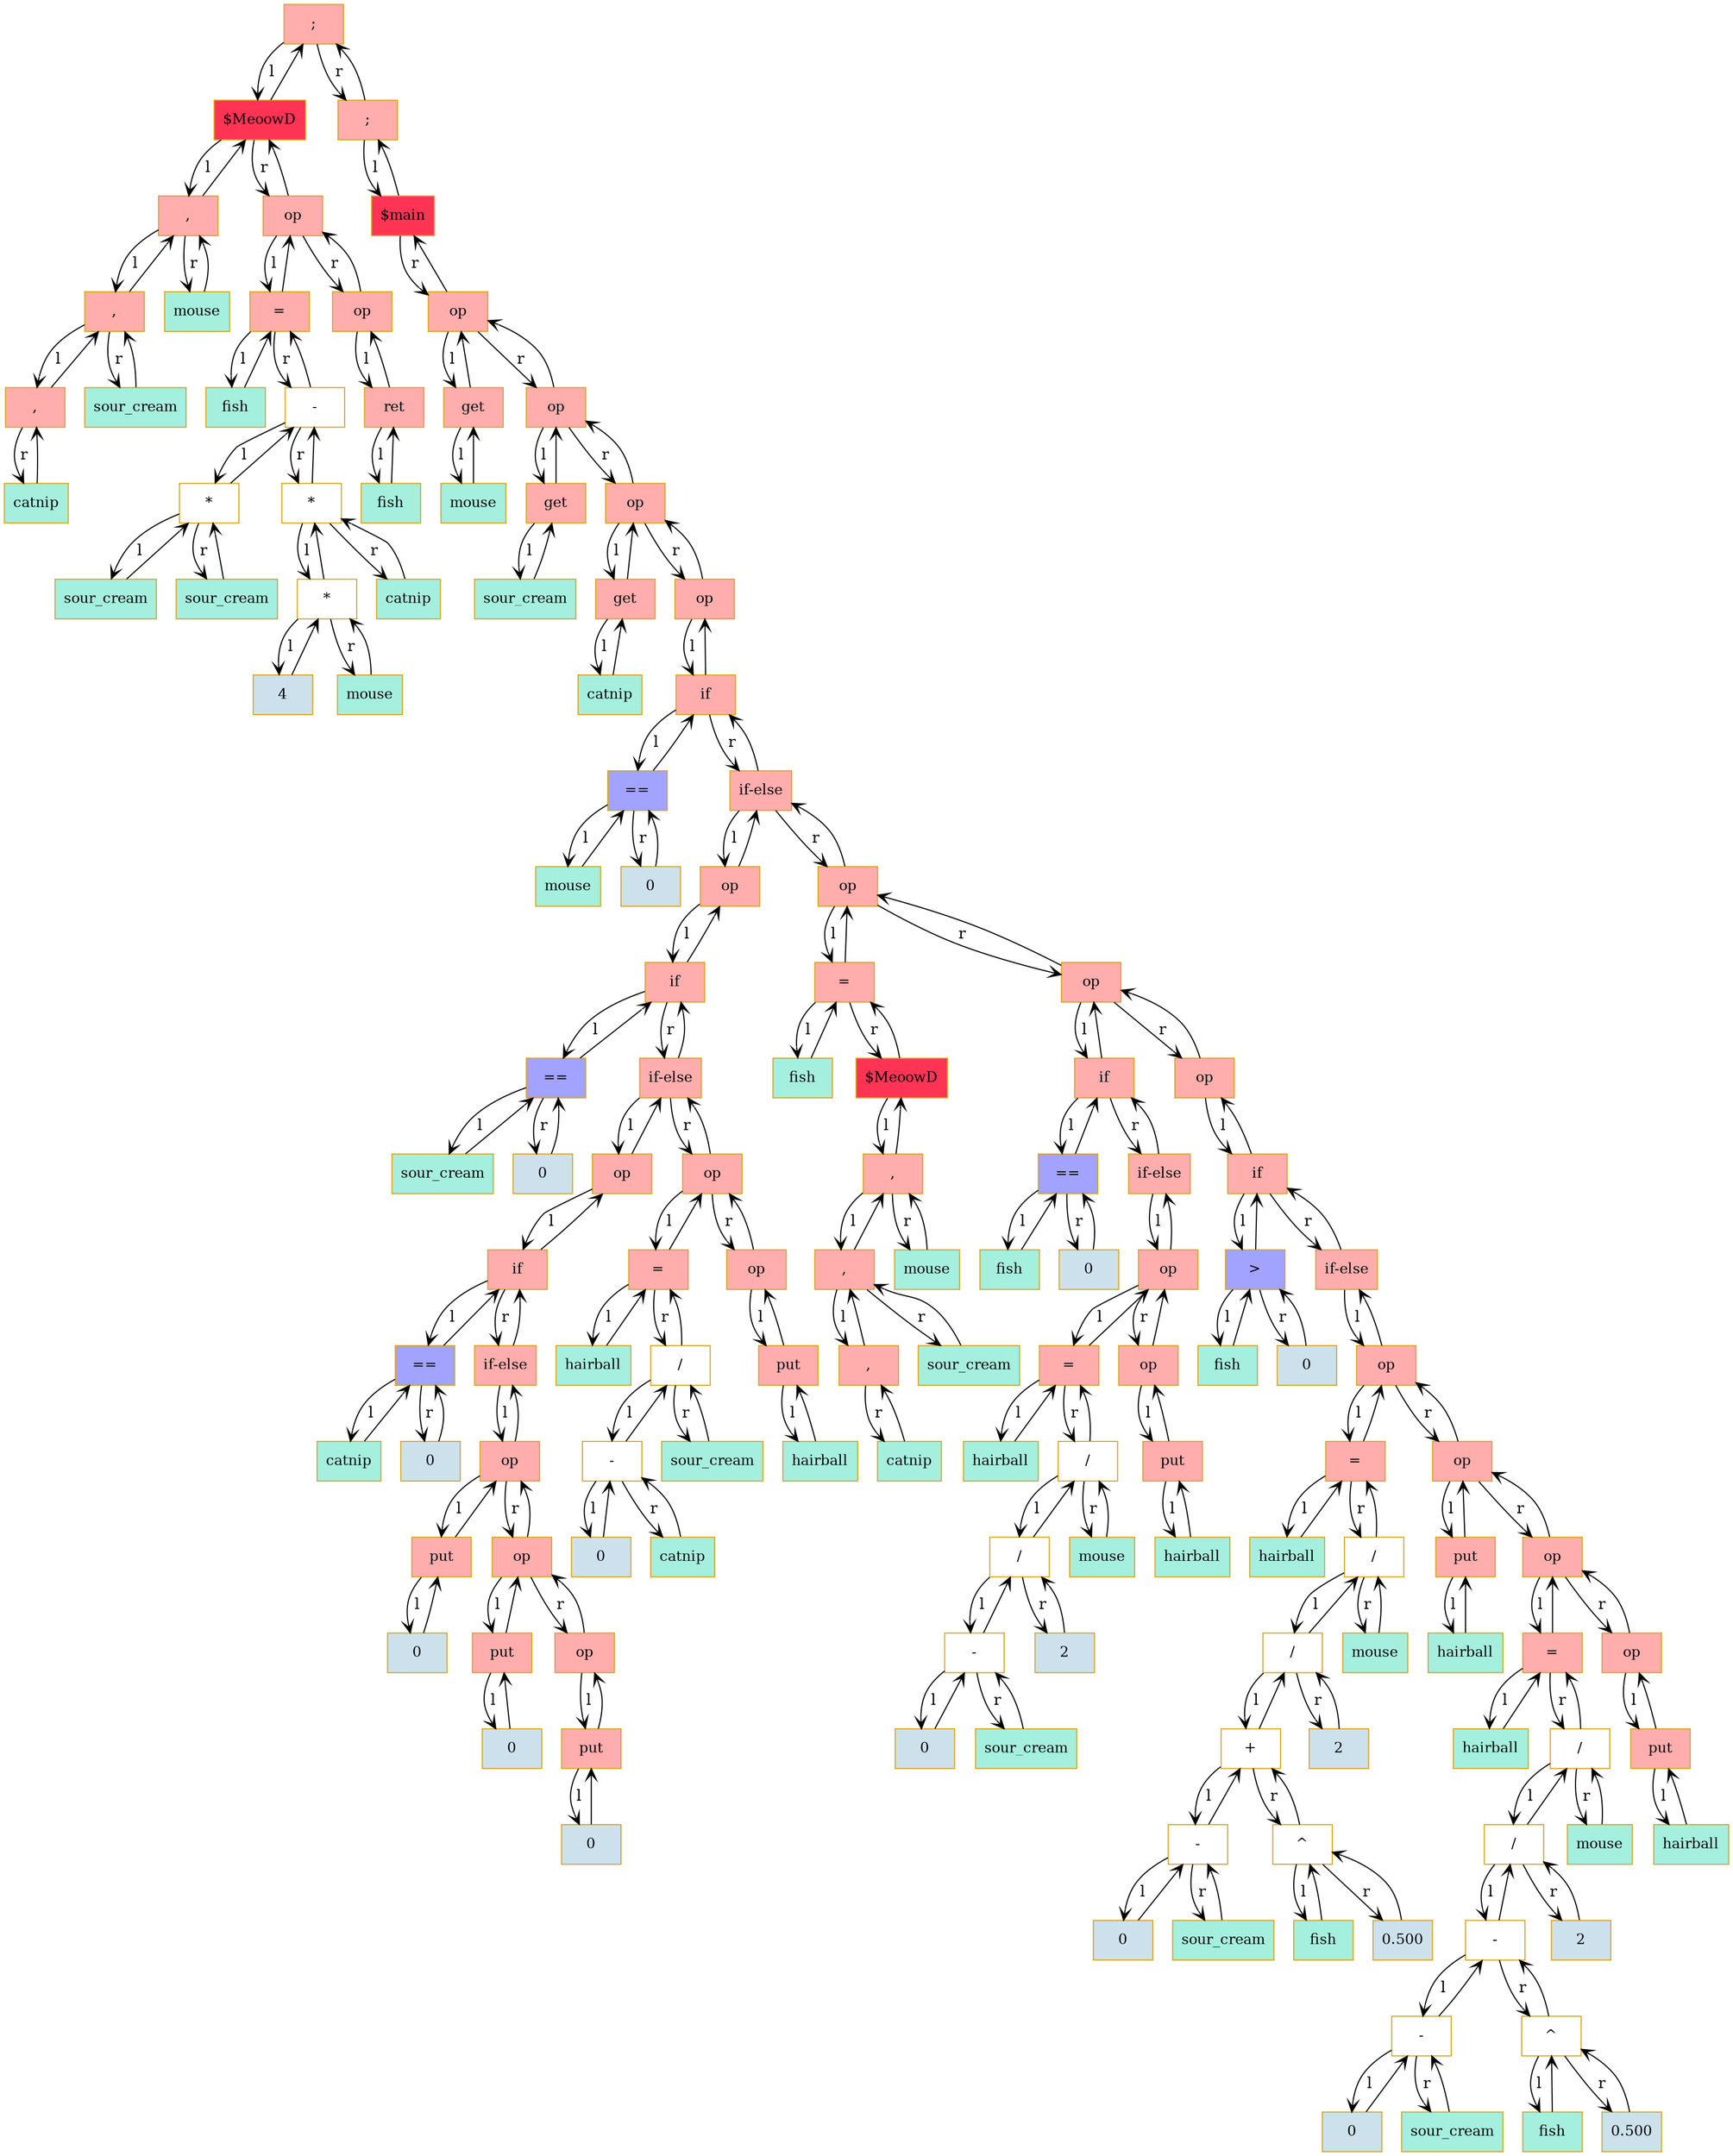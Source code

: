digraph G{
rankdir=TB; 
node[color="goldenrod",fontsize= 13];
"0x5616a71ec070"[shape="rectangle", style="filled", fillcolor="#FFADAD",  label = ";" ];
 { rank = 1; "0x5616a71ec070"}
"0x5616a71e8c90"[shape="rectangle", style="filled", fillcolor="#FF3455",  label = "$MeoowD" ];
 { rank = 2; "0x5616a71e8c90"}
"0x5616a71e8990"[shape="rectangle", style="filled", fillcolor="#FFADAD",  label = "," ];
 { rank = 3; "0x5616a71e8990"}
"0x5616a71e8960"[shape="rectangle", style="filled", fillcolor="#FFADAD",  label = "," ];
 { rank = 4; "0x5616a71e8960"}
"0x5616a71e8930"[shape="rectangle", style="filled", fillcolor="#FFADAD",  label = "," ];
 { rank = 5; "0x5616a71e8930"}
"0x5616a71e8900"[shape="rectangle", style="filled", fillcolor="#A5EFDE",  label = "catnip" ];
 { rank = 6; "0x5616a71e8900"}
"0x5616a71e8900" -> "0x5616a71e8930" [arrowhead="vee"];
"0x5616a71e8930" -> "0x5616a71e8900" [arrowhead="vee",  label = " r "];
"0x5616a71e8930" -> "0x5616a71e8960" [arrowhead="vee"];
"0x5616a71e88d0"[shape="rectangle", style="filled", fillcolor="#A5EFDE",  label = "sour_cream" ];
 { rank = 5; "0x5616a71e88d0"}
"0x5616a71e88d0" -> "0x5616a71e8960" [arrowhead="vee"];
"0x5616a71e8960" -> "0x5616a71e8930" [ arrowhead="vee" , label = " l "];
"0x5616a71e8960" -> "0x5616a71e88d0" [arrowhead="vee",  label = " r "];
"0x5616a71e8960" -> "0x5616a71e8990" [arrowhead="vee"];
"0x5616a71e88a0"[shape="rectangle", style="filled", fillcolor="#A5EFDE",  label = "mouse" ];
 { rank = 4; "0x5616a71e88a0"}
"0x5616a71e88a0" -> "0x5616a71e8990" [arrowhead="vee"];
"0x5616a71e8990" -> "0x5616a71e8960" [ arrowhead="vee" , label = " l "];
"0x5616a71e8990" -> "0x5616a71e88a0" [arrowhead="vee",  label = " r "];
"0x5616a71e8990" -> "0x5616a71e8c90" [arrowhead="vee"];
"0x5616a71e8c60"[shape="rectangle", style="filled", fillcolor="#FFADAD",  label = "op" ];
 { rank = 3; "0x5616a71e8c60"}
"0x5616a71e8ba0"[shape="rectangle", style="filled", fillcolor="#FFADAD",  label = "=" ];
 { rank = 4; "0x5616a71e8ba0"}
"0x5616a71e89c0"[shape="rectangle", style="filled", fillcolor="#A5EFDE",  label = "fish" ];
 { rank = 5; "0x5616a71e89c0"}
"0x5616a71e89c0" -> "0x5616a71e8ba0" [arrowhead="vee"];
"0x5616a71e8b70"[ shape="rectangle",  label = "-" ];
 { rank = 5; "0x5616a71e8b70"}
"0x5616a71e8a50"[ shape="rectangle",  label = "*" ];
 { rank = 6; "0x5616a71e8a50"}
"0x5616a71e89f0"[shape="rectangle", style="filled", fillcolor="#A5EFDE",  label = "sour_cream" ];
 { rank = 7; "0x5616a71e89f0"}
"0x5616a71e89f0" -> "0x5616a71e8a50" [arrowhead="vee"];
"0x5616a71e8a20"[shape="rectangle", style="filled", fillcolor="#A5EFDE",  label = "sour_cream" ];
 { rank = 7; "0x5616a71e8a20"}
"0x5616a71e8a20" -> "0x5616a71e8a50" [arrowhead="vee"];
"0x5616a71e8a50" -> "0x5616a71e89f0" [ arrowhead="vee" , label = " l "];
"0x5616a71e8a50" -> "0x5616a71e8a20" [arrowhead="vee",  label = " r "];
"0x5616a71e8a50" -> "0x5616a71e8b70" [arrowhead="vee"];
"0x5616a71e8b40"[ shape="rectangle",  label = "*" ];
 { rank = 6; "0x5616a71e8b40"}
"0x5616a71e8ae0"[ shape="rectangle",  label = "*" ];
 { rank = 7; "0x5616a71e8ae0"}
"0x5616a71e8a80"[shape="rectangle", style="filled", fillcolor="#CDE1ED",  label = "4" ];
 { rank = 8; "0x5616a71e8a80"}
"0x5616a71e8a80" -> "0x5616a71e8ae0" [arrowhead="vee"];
"0x5616a71e8ab0"[shape="rectangle", style="filled", fillcolor="#A5EFDE",  label = "mouse" ];
 { rank = 8; "0x5616a71e8ab0"}
"0x5616a71e8ab0" -> "0x5616a71e8ae0" [arrowhead="vee"];
"0x5616a71e8ae0" -> "0x5616a71e8a80" [ arrowhead="vee" , label = " l "];
"0x5616a71e8ae0" -> "0x5616a71e8ab0" [arrowhead="vee",  label = " r "];
"0x5616a71e8ae0" -> "0x5616a71e8b40" [arrowhead="vee"];
"0x5616a71e8b10"[shape="rectangle", style="filled", fillcolor="#A5EFDE",  label = "catnip" ];
 { rank = 7; "0x5616a71e8b10"}
"0x5616a71e8b10" -> "0x5616a71e8b40" [arrowhead="vee"];
"0x5616a71e8b40" -> "0x5616a71e8ae0" [ arrowhead="vee" , label = " l "];
"0x5616a71e8b40" -> "0x5616a71e8b10" [arrowhead="vee",  label = " r "];
"0x5616a71e8b40" -> "0x5616a71e8b70" [arrowhead="vee"];
"0x5616a71e8b70" -> "0x5616a71e8a50" [ arrowhead="vee" , label = " l "];
"0x5616a71e8b70" -> "0x5616a71e8b40" [arrowhead="vee",  label = " r "];
"0x5616a71e8b70" -> "0x5616a71e8ba0" [arrowhead="vee"];
"0x5616a71e8ba0" -> "0x5616a71e89c0" [ arrowhead="vee" , label = " l "];
"0x5616a71e8ba0" -> "0x5616a71e8b70" [arrowhead="vee",  label = " r "];
"0x5616a71e8ba0" -> "0x5616a71e8c60" [arrowhead="vee"];
"0x5616a71e8c30"[shape="rectangle", style="filled", fillcolor="#FFADAD",  label = "op" ];
 { rank = 4; "0x5616a71e8c30"}
"0x5616a71e8c00"[shape="rectangle", style="filled", fillcolor="#FFADAD",  label = "ret" ];
 { rank = 5; "0x5616a71e8c00"}
"0x5616a71e8bd0"[shape="rectangle", style="filled", fillcolor="#A5EFDE",  label = "fish" ];
 { rank = 6; "0x5616a71e8bd0"}
"0x5616a71e8bd0" -> "0x5616a71e8c00" [arrowhead="vee"];
"0x5616a71e8c00" -> "0x5616a71e8bd0" [ arrowhead="vee" , label = " l "];
"0x5616a71e8c00" -> "0x5616a71e8c30" [arrowhead="vee"];
"0x5616a71e8c30" -> "0x5616a71e8c00" [ arrowhead="vee" , label = " l "];
"0x5616a71e8c30" -> "0x5616a71e8c60" [arrowhead="vee"];
"0x5616a71e8c60" -> "0x5616a71e8ba0" [ arrowhead="vee" , label = " l "];
"0x5616a71e8c60" -> "0x5616a71e8c30" [arrowhead="vee",  label = " r "];
"0x5616a71e8c60" -> "0x5616a71e8c90" [arrowhead="vee"];
"0x5616a71e8c90" -> "0x5616a71e8990" [ arrowhead="vee" , label = " l "];
"0x5616a71e8c90" -> "0x5616a71e8c60" [arrowhead="vee",  label = " r "];
"0x5616a71e8c90" -> "0x5616a71ec070" [arrowhead="vee"];
"0x5616a71ec040"[shape="rectangle", style="filled", fillcolor="#FFADAD",  label = ";" ];
 { rank = 2; "0x5616a71ec040"}
"0x5616a71ec010"[shape="rectangle", style="filled", fillcolor="#FF3455",  label = "$main" ];
 { rank = 3; "0x5616a71ec010"}
"0x5616a71ebfe0"[shape="rectangle", style="filled", fillcolor="#FFADAD",  label = "op" ];
 { rank = 4; "0x5616a71ebfe0"}
"0x5616a71e8cf0"[shape="rectangle", style="filled", fillcolor="#FFADAD",  label = "get" ];
 { rank = 5; "0x5616a71e8cf0"}
"0x5616a71e8cc0"[shape="rectangle", style="filled", fillcolor="#A5EFDE",  label = "mouse" ];
 { rank = 6; "0x5616a71e8cc0"}
"0x5616a71e8cc0" -> "0x5616a71e8cf0" [arrowhead="vee"];
"0x5616a71e8cf0" -> "0x5616a71e8cc0" [ arrowhead="vee" , label = " l "];
"0x5616a71e8cf0" -> "0x5616a71ebfe0" [arrowhead="vee"];
"0x5616a71ebfb0"[shape="rectangle", style="filled", fillcolor="#FFADAD",  label = "op" ];
 { rank = 5; "0x5616a71ebfb0"}
"0x5616a71e8d50"[shape="rectangle", style="filled", fillcolor="#FFADAD",  label = "get" ];
 { rank = 6; "0x5616a71e8d50"}
"0x5616a71e8d20"[shape="rectangle", style="filled", fillcolor="#A5EFDE",  label = "sour_cream" ];
 { rank = 7; "0x5616a71e8d20"}
"0x5616a71e8d20" -> "0x5616a71e8d50" [arrowhead="vee"];
"0x5616a71e8d50" -> "0x5616a71e8d20" [ arrowhead="vee" , label = " l "];
"0x5616a71e8d50" -> "0x5616a71ebfb0" [arrowhead="vee"];
"0x5616a71ebf80"[shape="rectangle", style="filled", fillcolor="#FFADAD",  label = "op" ];
 { rank = 6; "0x5616a71ebf80"}
"0x5616a71e8db0"[shape="rectangle", style="filled", fillcolor="#FFADAD",  label = "get" ];
 { rank = 7; "0x5616a71e8db0"}
"0x5616a71e8d80"[shape="rectangle", style="filled", fillcolor="#A5EFDE",  label = "catnip" ];
 { rank = 8; "0x5616a71e8d80"}
"0x5616a71e8d80" -> "0x5616a71e8db0" [arrowhead="vee"];
"0x5616a71e8db0" -> "0x5616a71e8d80" [ arrowhead="vee" , label = " l "];
"0x5616a71e8db0" -> "0x5616a71ebf80" [arrowhead="vee"];
"0x5616a71ebf50"[shape="rectangle", style="filled", fillcolor="#FFADAD",  label = "op" ];
 { rank = 7; "0x5616a71ebf50"}
"0x5616a71ebf20"[shape="rectangle", style="filled", fillcolor="#FFADAD",  label = "if" ];
 { rank = 8; "0x5616a71ebf20"}
"0x5616a71e8e40"[shape="rectangle", style="filled", fillcolor="#A2A2FF",  label = "==" ];
 { rank = 9; "0x5616a71e8e40"}
"0x5616a71e8de0"[shape="rectangle", style="filled", fillcolor="#A5EFDE",  label = "mouse" ];
 { rank = 10; "0x5616a71e8de0"}
"0x5616a71e8de0" -> "0x5616a71e8e40" [arrowhead="vee"];
"0x5616a71e8e10"[shape="rectangle", style="filled", fillcolor="#CDE1ED",  label = "0" ];
 { rank = 10; "0x5616a71e8e10"}
"0x5616a71e8e10" -> "0x5616a71e8e40" [arrowhead="vee"];
"0x5616a71e8e40" -> "0x5616a71e8de0" [ arrowhead="vee" , label = " l "];
"0x5616a71e8e40" -> "0x5616a71e8e10" [arrowhead="vee",  label = " r "];
"0x5616a71e8e40" -> "0x5616a71ebf20" [arrowhead="vee"];
"0x5616a71ebef0"[shape="rectangle", style="filled", fillcolor="#FFADAD",  label = "if-else" ];
 { rank = 9; "0x5616a71ebef0"}
"0x5616a71e9440"[shape="rectangle", style="filled", fillcolor="#FFADAD",  label = "op" ];
 { rank = 10; "0x5616a71e9440"}
"0x5616a71e9410"[shape="rectangle", style="filled", fillcolor="#FFADAD",  label = "if" ];
 { rank = 11; "0x5616a71e9410"}
"0x5616a71e8ed0"[shape="rectangle", style="filled", fillcolor="#A2A2FF",  label = "==" ];
 { rank = 12; "0x5616a71e8ed0"}
"0x5616a71e8e70"[shape="rectangle", style="filled", fillcolor="#A5EFDE",  label = "sour_cream" ];
 { rank = 13; "0x5616a71e8e70"}
"0x5616a71e8e70" -> "0x5616a71e8ed0" [arrowhead="vee"];
"0x5616a71e8ea0"[shape="rectangle", style="filled", fillcolor="#CDE1ED",  label = "0" ];
 { rank = 13; "0x5616a71e8ea0"}
"0x5616a71e8ea0" -> "0x5616a71e8ed0" [arrowhead="vee"];
"0x5616a71e8ed0" -> "0x5616a71e8e70" [ arrowhead="vee" , label = " l "];
"0x5616a71e8ed0" -> "0x5616a71e8ea0" [arrowhead="vee",  label = " r "];
"0x5616a71e8ed0" -> "0x5616a71e9410" [arrowhead="vee"];
"0x5616a71e93e0"[shape="rectangle", style="filled", fillcolor="#FFADAD",  label = "if-else" ];
 { rank = 12; "0x5616a71e93e0"}
"0x5616a71e91a0"[shape="rectangle", style="filled", fillcolor="#FFADAD",  label = "op" ];
 { rank = 13; "0x5616a71e91a0"}
"0x5616a71e9170"[shape="rectangle", style="filled", fillcolor="#FFADAD",  label = "if" ];
 { rank = 14; "0x5616a71e9170"}
"0x5616a71e8f60"[shape="rectangle", style="filled", fillcolor="#A2A2FF",  label = "==" ];
 { rank = 15; "0x5616a71e8f60"}
"0x5616a71e8f00"[shape="rectangle", style="filled", fillcolor="#A5EFDE",  label = "catnip" ];
 { rank = 16; "0x5616a71e8f00"}
"0x5616a71e8f00" -> "0x5616a71e8f60" [arrowhead="vee"];
"0x5616a71e8f30"[shape="rectangle", style="filled", fillcolor="#CDE1ED",  label = "0" ];
 { rank = 16; "0x5616a71e8f30"}
"0x5616a71e8f30" -> "0x5616a71e8f60" [arrowhead="vee"];
"0x5616a71e8f60" -> "0x5616a71e8f00" [ arrowhead="vee" , label = " l "];
"0x5616a71e8f60" -> "0x5616a71e8f30" [arrowhead="vee",  label = " r "];
"0x5616a71e8f60" -> "0x5616a71e9170" [arrowhead="vee"];
"0x5616a71e9140"[shape="rectangle", style="filled", fillcolor="#FFADAD",  label = "if-else" ];
 { rank = 15; "0x5616a71e9140"}
"0x5616a71e9110"[shape="rectangle", style="filled", fillcolor="#FFADAD",  label = "op" ];
 { rank = 16; "0x5616a71e9110"}
"0x5616a71e8fc0"[shape="rectangle", style="filled", fillcolor="#FFADAD",  label = "put" ];
 { rank = 17; "0x5616a71e8fc0"}
"0x5616a71e8f90"[shape="rectangle", style="filled", fillcolor="#CDE1ED",  label = "0" ];
 { rank = 18; "0x5616a71e8f90"}
"0x5616a71e8f90" -> "0x5616a71e8fc0" [arrowhead="vee"];
"0x5616a71e8fc0" -> "0x5616a71e8f90" [ arrowhead="vee" , label = " l "];
"0x5616a71e8fc0" -> "0x5616a71e9110" [arrowhead="vee"];
"0x5616a71e90e0"[shape="rectangle", style="filled", fillcolor="#FFADAD",  label = "op" ];
 { rank = 17; "0x5616a71e90e0"}
"0x5616a71e9020"[shape="rectangle", style="filled", fillcolor="#FFADAD",  label = "put" ];
 { rank = 18; "0x5616a71e9020"}
"0x5616a71e8ff0"[shape="rectangle", style="filled", fillcolor="#CDE1ED",  label = "0" ];
 { rank = 19; "0x5616a71e8ff0"}
"0x5616a71e8ff0" -> "0x5616a71e9020" [arrowhead="vee"];
"0x5616a71e9020" -> "0x5616a71e8ff0" [ arrowhead="vee" , label = " l "];
"0x5616a71e9020" -> "0x5616a71e90e0" [arrowhead="vee"];
"0x5616a71e90b0"[shape="rectangle", style="filled", fillcolor="#FFADAD",  label = "op" ];
 { rank = 18; "0x5616a71e90b0"}
"0x5616a71e9080"[shape="rectangle", style="filled", fillcolor="#FFADAD",  label = "put" ];
 { rank = 19; "0x5616a71e9080"}
"0x5616a71e9050"[shape="rectangle", style="filled", fillcolor="#CDE1ED",  label = "0" ];
 { rank = 20; "0x5616a71e9050"}
"0x5616a71e9050" -> "0x5616a71e9080" [arrowhead="vee"];
"0x5616a71e9080" -> "0x5616a71e9050" [ arrowhead="vee" , label = " l "];
"0x5616a71e9080" -> "0x5616a71e90b0" [arrowhead="vee"];
"0x5616a71e90b0" -> "0x5616a71e9080" [ arrowhead="vee" , label = " l "];
"0x5616a71e90b0" -> "0x5616a71e90e0" [arrowhead="vee"];
"0x5616a71e90e0" -> "0x5616a71e9020" [ arrowhead="vee" , label = " l "];
"0x5616a71e90e0" -> "0x5616a71e90b0" [arrowhead="vee",  label = " r "];
"0x5616a71e90e0" -> "0x5616a71e9110" [arrowhead="vee"];
"0x5616a71e9110" -> "0x5616a71e8fc0" [ arrowhead="vee" , label = " l "];
"0x5616a71e9110" -> "0x5616a71e90e0" [arrowhead="vee",  label = " r "];
"0x5616a71e9110" -> "0x5616a71e9140" [arrowhead="vee"];
"0x5616a71e9140" -> "0x5616a71e9110" [ arrowhead="vee" , label = " l "];
"0x5616a71e9140" -> "0x5616a71e9170" [arrowhead="vee"];
"0x5616a71e9170" -> "0x5616a71e8f60" [ arrowhead="vee" , label = " l "];
"0x5616a71e9170" -> "0x5616a71e9140" [arrowhead="vee",  label = " r "];
"0x5616a71e9170" -> "0x5616a71e91a0" [arrowhead="vee"];
"0x5616a71e91a0" -> "0x5616a71e9170" [ arrowhead="vee" , label = " l "];
"0x5616a71e91a0" -> "0x5616a71e93e0" [arrowhead="vee"];
"0x5616a71e93b0"[shape="rectangle", style="filled", fillcolor="#FFADAD",  label = "op" ];
 { rank = 13; "0x5616a71e93b0"}
"0x5616a71e92f0"[shape="rectangle", style="filled", fillcolor="#FFADAD",  label = "=" ];
 { rank = 14; "0x5616a71e92f0"}
"0x5616a71e91d0"[shape="rectangle", style="filled", fillcolor="#A5EFDE",  label = "hairball" ];
 { rank = 15; "0x5616a71e91d0"}
"0x5616a71e91d0" -> "0x5616a71e92f0" [arrowhead="vee"];
"0x5616a71e92c0"[ shape="rectangle",  label = "/" ];
 { rank = 15; "0x5616a71e92c0"}
"0x5616a71e9260"[ shape="rectangle",  label = "-" ];
 { rank = 16; "0x5616a71e9260"}
"0x5616a71e9200"[shape="rectangle", style="filled", fillcolor="#CDE1ED",  label = "0" ];
 { rank = 17; "0x5616a71e9200"}
"0x5616a71e9200" -> "0x5616a71e9260" [arrowhead="vee"];
"0x5616a71e9230"[shape="rectangle", style="filled", fillcolor="#A5EFDE",  label = "catnip" ];
 { rank = 17; "0x5616a71e9230"}
"0x5616a71e9230" -> "0x5616a71e9260" [arrowhead="vee"];
"0x5616a71e9260" -> "0x5616a71e9200" [ arrowhead="vee" , label = " l "];
"0x5616a71e9260" -> "0x5616a71e9230" [arrowhead="vee",  label = " r "];
"0x5616a71e9260" -> "0x5616a71e92c0" [arrowhead="vee"];
"0x5616a71e9290"[shape="rectangle", style="filled", fillcolor="#A5EFDE",  label = "sour_cream" ];
 { rank = 16; "0x5616a71e9290"}
"0x5616a71e9290" -> "0x5616a71e92c0" [arrowhead="vee"];
"0x5616a71e92c0" -> "0x5616a71e9260" [ arrowhead="vee" , label = " l "];
"0x5616a71e92c0" -> "0x5616a71e9290" [arrowhead="vee",  label = " r "];
"0x5616a71e92c0" -> "0x5616a71e92f0" [arrowhead="vee"];
"0x5616a71e92f0" -> "0x5616a71e91d0" [ arrowhead="vee" , label = " l "];
"0x5616a71e92f0" -> "0x5616a71e92c0" [arrowhead="vee",  label = " r "];
"0x5616a71e92f0" -> "0x5616a71e93b0" [arrowhead="vee"];
"0x5616a71e9380"[shape="rectangle", style="filled", fillcolor="#FFADAD",  label = "op" ];
 { rank = 14; "0x5616a71e9380"}
"0x5616a71e9350"[shape="rectangle", style="filled", fillcolor="#FFADAD",  label = "put" ];
 { rank = 15; "0x5616a71e9350"}
"0x5616a71e9320"[shape="rectangle", style="filled", fillcolor="#A5EFDE",  label = "hairball" ];
 { rank = 16; "0x5616a71e9320"}
"0x5616a71e9320" -> "0x5616a71e9350" [arrowhead="vee"];
"0x5616a71e9350" -> "0x5616a71e9320" [ arrowhead="vee" , label = " l "];
"0x5616a71e9350" -> "0x5616a71e9380" [arrowhead="vee"];
"0x5616a71e9380" -> "0x5616a71e9350" [ arrowhead="vee" , label = " l "];
"0x5616a71e9380" -> "0x5616a71e93b0" [arrowhead="vee"];
"0x5616a71e93b0" -> "0x5616a71e92f0" [ arrowhead="vee" , label = " l "];
"0x5616a71e93b0" -> "0x5616a71e9380" [arrowhead="vee",  label = " r "];
"0x5616a71e93b0" -> "0x5616a71e93e0" [arrowhead="vee"];
"0x5616a71e93e0" -> "0x5616a71e91a0" [ arrowhead="vee" , label = " l "];
"0x5616a71e93e0" -> "0x5616a71e93b0" [arrowhead="vee",  label = " r "];
"0x5616a71e93e0" -> "0x5616a71e9410" [arrowhead="vee"];
"0x5616a71e9410" -> "0x5616a71e8ed0" [ arrowhead="vee" , label = " l "];
"0x5616a71e9410" -> "0x5616a71e93e0" [arrowhead="vee",  label = " r "];
"0x5616a71e9410" -> "0x5616a71e9440" [arrowhead="vee"];
"0x5616a71e9440" -> "0x5616a71e9410" [ arrowhead="vee" , label = " l "];
"0x5616a71e9440" -> "0x5616a71ebef0" [arrowhead="vee"];
"0x5616a71ebec0"[shape="rectangle", style="filled", fillcolor="#FFADAD",  label = "op" ];
 { rank = 10; "0x5616a71ebec0"}
"0x5616a71e95f0"[shape="rectangle", style="filled", fillcolor="#FFADAD",  label = "=" ];
 { rank = 11; "0x5616a71e95f0"}
"0x5616a71e9470"[shape="rectangle", style="filled", fillcolor="#A5EFDE",  label = "fish" ];
 { rank = 12; "0x5616a71e9470"}
"0x5616a71e9470" -> "0x5616a71e95f0" [arrowhead="vee"];
"0x5616a71e95c0"[shape="rectangle", style="filled", fillcolor="#FF3455",  label = "$MeoowD" ];
 { rank = 12; "0x5616a71e95c0"}
"0x5616a71e9590"[shape="rectangle", style="filled", fillcolor="#FFADAD",  label = "," ];
 { rank = 13; "0x5616a71e9590"}
"0x5616a71e9560"[shape="rectangle", style="filled", fillcolor="#FFADAD",  label = "," ];
 { rank = 14; "0x5616a71e9560"}
"0x5616a71e9530"[shape="rectangle", style="filled", fillcolor="#FFADAD",  label = "," ];
 { rank = 15; "0x5616a71e9530"}
"0x5616a71e9500"[shape="rectangle", style="filled", fillcolor="#A5EFDE",  label = "catnip" ];
 { rank = 16; "0x5616a71e9500"}
"0x5616a71e9500" -> "0x5616a71e9530" [arrowhead="vee"];
"0x5616a71e9530" -> "0x5616a71e9500" [arrowhead="vee",  label = " r "];
"0x5616a71e9530" -> "0x5616a71e9560" [arrowhead="vee"];
"0x5616a71e94d0"[shape="rectangle", style="filled", fillcolor="#A5EFDE",  label = "sour_cream" ];
 { rank = 15; "0x5616a71e94d0"}
"0x5616a71e94d0" -> "0x5616a71e9560" [arrowhead="vee"];
"0x5616a71e9560" -> "0x5616a71e9530" [ arrowhead="vee" , label = " l "];
"0x5616a71e9560" -> "0x5616a71e94d0" [arrowhead="vee",  label = " r "];
"0x5616a71e9560" -> "0x5616a71e9590" [arrowhead="vee"];
"0x5616a71e94a0"[shape="rectangle", style="filled", fillcolor="#A5EFDE",  label = "mouse" ];
 { rank = 14; "0x5616a71e94a0"}
"0x5616a71e94a0" -> "0x5616a71e9590" [arrowhead="vee"];
"0x5616a71e9590" -> "0x5616a71e9560" [ arrowhead="vee" , label = " l "];
"0x5616a71e9590" -> "0x5616a71e94a0" [arrowhead="vee",  label = " r "];
"0x5616a71e9590" -> "0x5616a71e95c0" [arrowhead="vee"];
"0x5616a71e95c0" -> "0x5616a71e9590" [ arrowhead="vee" , label = " l "];
"0x5616a71e95c0" -> "0x5616a71e95f0" [arrowhead="vee"];
"0x5616a71e95f0" -> "0x5616a71e9470" [ arrowhead="vee" , label = " l "];
"0x5616a71e95f0" -> "0x5616a71e95c0" [arrowhead="vee",  label = " r "];
"0x5616a71e95f0" -> "0x5616a71ebec0" [arrowhead="vee"];
"0x5616a71ebe90"[shape="rectangle", style="filled", fillcolor="#FFADAD",  label = "op" ];
 { rank = 11; "0x5616a71ebe90"}
"0x5616a71eb6e0"[shape="rectangle", style="filled", fillcolor="#FFADAD",  label = "if" ];
 { rank = 12; "0x5616a71eb6e0"}
"0x5616a71e9680"[shape="rectangle", style="filled", fillcolor="#A2A2FF",  label = "==" ];
 { rank = 13; "0x5616a71e9680"}
"0x5616a71e9620"[shape="rectangle", style="filled", fillcolor="#A5EFDE",  label = "fish" ];
 { rank = 14; "0x5616a71e9620"}
"0x5616a71e9620" -> "0x5616a71e9680" [arrowhead="vee"];
"0x5616a71e9650"[shape="rectangle", style="filled", fillcolor="#CDE1ED",  label = "0" ];
 { rank = 14; "0x5616a71e9650"}
"0x5616a71e9650" -> "0x5616a71e9680" [arrowhead="vee"];
"0x5616a71e9680" -> "0x5616a71e9620" [ arrowhead="vee" , label = " l "];
"0x5616a71e9680" -> "0x5616a71e9650" [arrowhead="vee",  label = " r "];
"0x5616a71e9680" -> "0x5616a71eb6e0" [arrowhead="vee"];
"0x5616a71eb6b0"[shape="rectangle", style="filled", fillcolor="#FFADAD",  label = "if-else" ];
 { rank = 13; "0x5616a71eb6b0"}
"0x5616a71eb680"[shape="rectangle", style="filled", fillcolor="#FFADAD",  label = "op" ];
 { rank = 14; "0x5616a71eb680"}
"0x5616a71e9830"[shape="rectangle", style="filled", fillcolor="#FFADAD",  label = "=" ];
 { rank = 15; "0x5616a71e9830"}
"0x5616a71e96b0"[shape="rectangle", style="filled", fillcolor="#A5EFDE",  label = "hairball" ];
 { rank = 16; "0x5616a71e96b0"}
"0x5616a71e96b0" -> "0x5616a71e9830" [arrowhead="vee"];
"0x5616a71e9800"[ shape="rectangle",  label = "/" ];
 { rank = 16; "0x5616a71e9800"}
"0x5616a71e97a0"[ shape="rectangle",  label = "/" ];
 { rank = 17; "0x5616a71e97a0"}
"0x5616a71e9740"[ shape="rectangle",  label = "-" ];
 { rank = 18; "0x5616a71e9740"}
"0x5616a71e96e0"[shape="rectangle", style="filled", fillcolor="#CDE1ED",  label = "0" ];
 { rank = 19; "0x5616a71e96e0"}
"0x5616a71e96e0" -> "0x5616a71e9740" [arrowhead="vee"];
"0x5616a71e9710"[shape="rectangle", style="filled", fillcolor="#A5EFDE",  label = "sour_cream" ];
 { rank = 19; "0x5616a71e9710"}
"0x5616a71e9710" -> "0x5616a71e9740" [arrowhead="vee"];
"0x5616a71e9740" -> "0x5616a71e96e0" [ arrowhead="vee" , label = " l "];
"0x5616a71e9740" -> "0x5616a71e9710" [arrowhead="vee",  label = " r "];
"0x5616a71e9740" -> "0x5616a71e97a0" [arrowhead="vee"];
"0x5616a71e9770"[shape="rectangle", style="filled", fillcolor="#CDE1ED",  label = "2" ];
 { rank = 18; "0x5616a71e9770"}
"0x5616a71e9770" -> "0x5616a71e97a0" [arrowhead="vee"];
"0x5616a71e97a0" -> "0x5616a71e9740" [ arrowhead="vee" , label = " l "];
"0x5616a71e97a0" -> "0x5616a71e9770" [arrowhead="vee",  label = " r "];
"0x5616a71e97a0" -> "0x5616a71e9800" [arrowhead="vee"];
"0x5616a71e97d0"[shape="rectangle", style="filled", fillcolor="#A5EFDE",  label = "mouse" ];
 { rank = 17; "0x5616a71e97d0"}
"0x5616a71e97d0" -> "0x5616a71e9800" [arrowhead="vee"];
"0x5616a71e9800" -> "0x5616a71e97a0" [ arrowhead="vee" , label = " l "];
"0x5616a71e9800" -> "0x5616a71e97d0" [arrowhead="vee",  label = " r "];
"0x5616a71e9800" -> "0x5616a71e9830" [arrowhead="vee"];
"0x5616a71e9830" -> "0x5616a71e96b0" [ arrowhead="vee" , label = " l "];
"0x5616a71e9830" -> "0x5616a71e9800" [arrowhead="vee",  label = " r "];
"0x5616a71e9830" -> "0x5616a71eb680" [arrowhead="vee"];
"0x5616a71eb650"[shape="rectangle", style="filled", fillcolor="#FFADAD",  label = "op" ];
 { rank = 15; "0x5616a71eb650"}
"0x5616a71eb620"[shape="rectangle", style="filled", fillcolor="#FFADAD",  label = "put" ];
 { rank = 16; "0x5616a71eb620"}
"0x5616a71e9860"[shape="rectangle", style="filled", fillcolor="#A5EFDE",  label = "hairball" ];
 { rank = 17; "0x5616a71e9860"}
"0x5616a71e9860" -> "0x5616a71eb620" [arrowhead="vee"];
"0x5616a71eb620" -> "0x5616a71e9860" [ arrowhead="vee" , label = " l "];
"0x5616a71eb620" -> "0x5616a71eb650" [arrowhead="vee"];
"0x5616a71eb650" -> "0x5616a71eb620" [ arrowhead="vee" , label = " l "];
"0x5616a71eb650" -> "0x5616a71eb680" [arrowhead="vee"];
"0x5616a71eb680" -> "0x5616a71e9830" [ arrowhead="vee" , label = " l "];
"0x5616a71eb680" -> "0x5616a71eb650" [arrowhead="vee",  label = " r "];
"0x5616a71eb680" -> "0x5616a71eb6b0" [arrowhead="vee"];
"0x5616a71eb6b0" -> "0x5616a71eb680" [ arrowhead="vee" , label = " l "];
"0x5616a71eb6b0" -> "0x5616a71eb6e0" [arrowhead="vee"];
"0x5616a71eb6e0" -> "0x5616a71e9680" [ arrowhead="vee" , label = " l "];
"0x5616a71eb6e0" -> "0x5616a71eb6b0" [arrowhead="vee",  label = " r "];
"0x5616a71eb6e0" -> "0x5616a71ebe90" [arrowhead="vee"];
"0x5616a71ebe60"[shape="rectangle", style="filled", fillcolor="#FFADAD",  label = "op" ];
 { rank = 12; "0x5616a71ebe60"}
"0x5616a71ebe30"[shape="rectangle", style="filled", fillcolor="#FFADAD",  label = "if" ];
 { rank = 13; "0x5616a71ebe30"}
"0x5616a71eb770"[shape="rectangle", style="filled", fillcolor="#A2A2FF",  label = ">" ];
 { rank = 14; "0x5616a71eb770"}
"0x5616a71eb710"[shape="rectangle", style="filled", fillcolor="#A5EFDE",  label = "fish" ];
 { rank = 15; "0x5616a71eb710"}
"0x5616a71eb710" -> "0x5616a71eb770" [arrowhead="vee"];
"0x5616a71eb740"[shape="rectangle", style="filled", fillcolor="#CDE1ED",  label = "0" ];
 { rank = 15; "0x5616a71eb740"}
"0x5616a71eb740" -> "0x5616a71eb770" [arrowhead="vee"];
"0x5616a71eb770" -> "0x5616a71eb710" [ arrowhead="vee" , label = " l "];
"0x5616a71eb770" -> "0x5616a71eb740" [arrowhead="vee",  label = " r "];
"0x5616a71eb770" -> "0x5616a71ebe30" [arrowhead="vee"];
"0x5616a71ebe00"[shape="rectangle", style="filled", fillcolor="#FFADAD",  label = "if-else" ];
 { rank = 14; "0x5616a71ebe00"}
"0x5616a71ebdd0"[shape="rectangle", style="filled", fillcolor="#FFADAD",  label = "op" ];
 { rank = 15; "0x5616a71ebdd0"}
"0x5616a71eb9e0"[shape="rectangle", style="filled", fillcolor="#FFADAD",  label = "=" ];
 { rank = 16; "0x5616a71eb9e0"}
"0x5616a71eb7a0"[shape="rectangle", style="filled", fillcolor="#A5EFDE",  label = "hairball" ];
 { rank = 17; "0x5616a71eb7a0"}
"0x5616a71eb7a0" -> "0x5616a71eb9e0" [arrowhead="vee"];
"0x5616a71eb9b0"[ shape="rectangle",  label = "/" ];
 { rank = 17; "0x5616a71eb9b0"}
"0x5616a71eb950"[ shape="rectangle",  label = "/" ];
 { rank = 18; "0x5616a71eb950"}
"0x5616a71eb8f0"[ shape="rectangle",  label = "+" ];
 { rank = 19; "0x5616a71eb8f0"}
"0x5616a71eb830"[ shape="rectangle",  label = "-" ];
 { rank = 20; "0x5616a71eb830"}
"0x5616a71eb7d0"[shape="rectangle", style="filled", fillcolor="#CDE1ED",  label = "0" ];
 { rank = 21; "0x5616a71eb7d0"}
"0x5616a71eb7d0" -> "0x5616a71eb830" [arrowhead="vee"];
"0x5616a71eb800"[shape="rectangle", style="filled", fillcolor="#A5EFDE",  label = "sour_cream" ];
 { rank = 21; "0x5616a71eb800"}
"0x5616a71eb800" -> "0x5616a71eb830" [arrowhead="vee"];
"0x5616a71eb830" -> "0x5616a71eb7d0" [ arrowhead="vee" , label = " l "];
"0x5616a71eb830" -> "0x5616a71eb800" [arrowhead="vee",  label = " r "];
"0x5616a71eb830" -> "0x5616a71eb8f0" [arrowhead="vee"];
"0x5616a71eb8c0"[ shape="rectangle",  label = "^" ];
 { rank = 20; "0x5616a71eb8c0"}
"0x5616a71eb860"[shape="rectangle", style="filled", fillcolor="#A5EFDE",  label = "fish" ];
 { rank = 21; "0x5616a71eb860"}
"0x5616a71eb860" -> "0x5616a71eb8c0" [arrowhead="vee"];
"0x5616a71eb890"[shape="rectangle", style="filled", fillcolor="#CDE1ED",  label = "0.500" ];
 { rank = 21; "0x5616a71eb890"}
"0x5616a71eb890" -> "0x5616a71eb8c0" [arrowhead="vee"];
"0x5616a71eb8c0" -> "0x5616a71eb860" [ arrowhead="vee" , label = " l "];
"0x5616a71eb8c0" -> "0x5616a71eb890" [arrowhead="vee",  label = " r "];
"0x5616a71eb8c0" -> "0x5616a71eb8f0" [arrowhead="vee"];
"0x5616a71eb8f0" -> "0x5616a71eb830" [ arrowhead="vee" , label = " l "];
"0x5616a71eb8f0" -> "0x5616a71eb8c0" [arrowhead="vee",  label = " r "];
"0x5616a71eb8f0" -> "0x5616a71eb950" [arrowhead="vee"];
"0x5616a71eb920"[shape="rectangle", style="filled", fillcolor="#CDE1ED",  label = "2" ];
 { rank = 19; "0x5616a71eb920"}
"0x5616a71eb920" -> "0x5616a71eb950" [arrowhead="vee"];
"0x5616a71eb950" -> "0x5616a71eb8f0" [ arrowhead="vee" , label = " l "];
"0x5616a71eb950" -> "0x5616a71eb920" [arrowhead="vee",  label = " r "];
"0x5616a71eb950" -> "0x5616a71eb9b0" [arrowhead="vee"];
"0x5616a71eb980"[shape="rectangle", style="filled", fillcolor="#A5EFDE",  label = "mouse" ];
 { rank = 18; "0x5616a71eb980"}
"0x5616a71eb980" -> "0x5616a71eb9b0" [arrowhead="vee"];
"0x5616a71eb9b0" -> "0x5616a71eb950" [ arrowhead="vee" , label = " l "];
"0x5616a71eb9b0" -> "0x5616a71eb980" [arrowhead="vee",  label = " r "];
"0x5616a71eb9b0" -> "0x5616a71eb9e0" [arrowhead="vee"];
"0x5616a71eb9e0" -> "0x5616a71eb7a0" [ arrowhead="vee" , label = " l "];
"0x5616a71eb9e0" -> "0x5616a71eb9b0" [arrowhead="vee",  label = " r "];
"0x5616a71eb9e0" -> "0x5616a71ebdd0" [arrowhead="vee"];
"0x5616a71ebda0"[shape="rectangle", style="filled", fillcolor="#FFADAD",  label = "op" ];
 { rank = 16; "0x5616a71ebda0"}
"0x5616a71eba40"[shape="rectangle", style="filled", fillcolor="#FFADAD",  label = "put" ];
 { rank = 17; "0x5616a71eba40"}
"0x5616a71eba10"[shape="rectangle", style="filled", fillcolor="#A5EFDE",  label = "hairball" ];
 { rank = 18; "0x5616a71eba10"}
"0x5616a71eba10" -> "0x5616a71eba40" [arrowhead="vee"];
"0x5616a71eba40" -> "0x5616a71eba10" [ arrowhead="vee" , label = " l "];
"0x5616a71eba40" -> "0x5616a71ebda0" [arrowhead="vee"];
"0x5616a71ebd70"[shape="rectangle", style="filled", fillcolor="#FFADAD",  label = "op" ];
 { rank = 17; "0x5616a71ebd70"}
"0x5616a71ebcb0"[shape="rectangle", style="filled", fillcolor="#FFADAD",  label = "=" ];
 { rank = 18; "0x5616a71ebcb0"}
"0x5616a71eba70"[shape="rectangle", style="filled", fillcolor="#A5EFDE",  label = "hairball" ];
 { rank = 19; "0x5616a71eba70"}
"0x5616a71eba70" -> "0x5616a71ebcb0" [arrowhead="vee"];
"0x5616a71ebc80"[ shape="rectangle",  label = "/" ];
 { rank = 19; "0x5616a71ebc80"}
"0x5616a71ebc20"[ shape="rectangle",  label = "/" ];
 { rank = 20; "0x5616a71ebc20"}
"0x5616a71ebbc0"[ shape="rectangle",  label = "-" ];
 { rank = 21; "0x5616a71ebbc0"}
"0x5616a71ebb00"[ shape="rectangle",  label = "-" ];
 { rank = 22; "0x5616a71ebb00"}
"0x5616a71ebaa0"[shape="rectangle", style="filled", fillcolor="#CDE1ED",  label = "0" ];
 { rank = 23; "0x5616a71ebaa0"}
"0x5616a71ebaa0" -> "0x5616a71ebb00" [arrowhead="vee"];
"0x5616a71ebad0"[shape="rectangle", style="filled", fillcolor="#A5EFDE",  label = "sour_cream" ];
 { rank = 23; "0x5616a71ebad0"}
"0x5616a71ebad0" -> "0x5616a71ebb00" [arrowhead="vee"];
"0x5616a71ebb00" -> "0x5616a71ebaa0" [ arrowhead="vee" , label = " l "];
"0x5616a71ebb00" -> "0x5616a71ebad0" [arrowhead="vee",  label = " r "];
"0x5616a71ebb00" -> "0x5616a71ebbc0" [arrowhead="vee"];
"0x5616a71ebb90"[ shape="rectangle",  label = "^" ];
 { rank = 22; "0x5616a71ebb90"}
"0x5616a71ebb30"[shape="rectangle", style="filled", fillcolor="#A5EFDE",  label = "fish" ];
 { rank = 23; "0x5616a71ebb30"}
"0x5616a71ebb30" -> "0x5616a71ebb90" [arrowhead="vee"];
"0x5616a71ebb60"[shape="rectangle", style="filled", fillcolor="#CDE1ED",  label = "0.500" ];
 { rank = 23; "0x5616a71ebb60"}
"0x5616a71ebb60" -> "0x5616a71ebb90" [arrowhead="vee"];
"0x5616a71ebb90" -> "0x5616a71ebb30" [ arrowhead="vee" , label = " l "];
"0x5616a71ebb90" -> "0x5616a71ebb60" [arrowhead="vee",  label = " r "];
"0x5616a71ebb90" -> "0x5616a71ebbc0" [arrowhead="vee"];
"0x5616a71ebbc0" -> "0x5616a71ebb00" [ arrowhead="vee" , label = " l "];
"0x5616a71ebbc0" -> "0x5616a71ebb90" [arrowhead="vee",  label = " r "];
"0x5616a71ebbc0" -> "0x5616a71ebc20" [arrowhead="vee"];
"0x5616a71ebbf0"[shape="rectangle", style="filled", fillcolor="#CDE1ED",  label = "2" ];
 { rank = 21; "0x5616a71ebbf0"}
"0x5616a71ebbf0" -> "0x5616a71ebc20" [arrowhead="vee"];
"0x5616a71ebc20" -> "0x5616a71ebbc0" [ arrowhead="vee" , label = " l "];
"0x5616a71ebc20" -> "0x5616a71ebbf0" [arrowhead="vee",  label = " r "];
"0x5616a71ebc20" -> "0x5616a71ebc80" [arrowhead="vee"];
"0x5616a71ebc50"[shape="rectangle", style="filled", fillcolor="#A5EFDE",  label = "mouse" ];
 { rank = 20; "0x5616a71ebc50"}
"0x5616a71ebc50" -> "0x5616a71ebc80" [arrowhead="vee"];
"0x5616a71ebc80" -> "0x5616a71ebc20" [ arrowhead="vee" , label = " l "];
"0x5616a71ebc80" -> "0x5616a71ebc50" [arrowhead="vee",  label = " r "];
"0x5616a71ebc80" -> "0x5616a71ebcb0" [arrowhead="vee"];
"0x5616a71ebcb0" -> "0x5616a71eba70" [ arrowhead="vee" , label = " l "];
"0x5616a71ebcb0" -> "0x5616a71ebc80" [arrowhead="vee",  label = " r "];
"0x5616a71ebcb0" -> "0x5616a71ebd70" [arrowhead="vee"];
"0x5616a71ebd40"[shape="rectangle", style="filled", fillcolor="#FFADAD",  label = "op" ];
 { rank = 18; "0x5616a71ebd40"}
"0x5616a71ebd10"[shape="rectangle", style="filled", fillcolor="#FFADAD",  label = "put" ];
 { rank = 19; "0x5616a71ebd10"}
"0x5616a71ebce0"[shape="rectangle", style="filled", fillcolor="#A5EFDE",  label = "hairball" ];
 { rank = 20; "0x5616a71ebce0"}
"0x5616a71ebce0" -> "0x5616a71ebd10" [arrowhead="vee"];
"0x5616a71ebd10" -> "0x5616a71ebce0" [ arrowhead="vee" , label = " l "];
"0x5616a71ebd10" -> "0x5616a71ebd40" [arrowhead="vee"];
"0x5616a71ebd40" -> "0x5616a71ebd10" [ arrowhead="vee" , label = " l "];
"0x5616a71ebd40" -> "0x5616a71ebd70" [arrowhead="vee"];
"0x5616a71ebd70" -> "0x5616a71ebcb0" [ arrowhead="vee" , label = " l "];
"0x5616a71ebd70" -> "0x5616a71ebd40" [arrowhead="vee",  label = " r "];
"0x5616a71ebd70" -> "0x5616a71ebda0" [arrowhead="vee"];
"0x5616a71ebda0" -> "0x5616a71eba40" [ arrowhead="vee" , label = " l "];
"0x5616a71ebda0" -> "0x5616a71ebd70" [arrowhead="vee",  label = " r "];
"0x5616a71ebda0" -> "0x5616a71ebdd0" [arrowhead="vee"];
"0x5616a71ebdd0" -> "0x5616a71eb9e0" [ arrowhead="vee" , label = " l "];
"0x5616a71ebdd0" -> "0x5616a71ebda0" [arrowhead="vee",  label = " r "];
"0x5616a71ebdd0" -> "0x5616a71ebe00" [arrowhead="vee"];
"0x5616a71ebe00" -> "0x5616a71ebdd0" [ arrowhead="vee" , label = " l "];
"0x5616a71ebe00" -> "0x5616a71ebe30" [arrowhead="vee"];
"0x5616a71ebe30" -> "0x5616a71eb770" [ arrowhead="vee" , label = " l "];
"0x5616a71ebe30" -> "0x5616a71ebe00" [arrowhead="vee",  label = " r "];
"0x5616a71ebe30" -> "0x5616a71ebe60" [arrowhead="vee"];
"0x5616a71ebe60" -> "0x5616a71ebe30" [ arrowhead="vee" , label = " l "];
"0x5616a71ebe60" -> "0x5616a71ebe90" [arrowhead="vee"];
"0x5616a71ebe90" -> "0x5616a71eb6e0" [ arrowhead="vee" , label = " l "];
"0x5616a71ebe90" -> "0x5616a71ebe60" [arrowhead="vee",  label = " r "];
"0x5616a71ebe90" -> "0x5616a71ebec0" [arrowhead="vee"];
"0x5616a71ebec0" -> "0x5616a71e95f0" [ arrowhead="vee" , label = " l "];
"0x5616a71ebec0" -> "0x5616a71ebe90" [arrowhead="vee",  label = " r "];
"0x5616a71ebec0" -> "0x5616a71ebef0" [arrowhead="vee"];
"0x5616a71ebef0" -> "0x5616a71e9440" [ arrowhead="vee" , label = " l "];
"0x5616a71ebef0" -> "0x5616a71ebec0" [arrowhead="vee",  label = " r "];
"0x5616a71ebef0" -> "0x5616a71ebf20" [arrowhead="vee"];
"0x5616a71ebf20" -> "0x5616a71e8e40" [ arrowhead="vee" , label = " l "];
"0x5616a71ebf20" -> "0x5616a71ebef0" [arrowhead="vee",  label = " r "];
"0x5616a71ebf20" -> "0x5616a71ebf50" [arrowhead="vee"];
"0x5616a71ebf50" -> "0x5616a71ebf20" [ arrowhead="vee" , label = " l "];
"0x5616a71ebf50" -> "0x5616a71ebf80" [arrowhead="vee"];
"0x5616a71ebf80" -> "0x5616a71e8db0" [ arrowhead="vee" , label = " l "];
"0x5616a71ebf80" -> "0x5616a71ebf50" [arrowhead="vee",  label = " r "];
"0x5616a71ebf80" -> "0x5616a71ebfb0" [arrowhead="vee"];
"0x5616a71ebfb0" -> "0x5616a71e8d50" [ arrowhead="vee" , label = " l "];
"0x5616a71ebfb0" -> "0x5616a71ebf80" [arrowhead="vee",  label = " r "];
"0x5616a71ebfb0" -> "0x5616a71ebfe0" [arrowhead="vee"];
"0x5616a71ebfe0" -> "0x5616a71e8cf0" [ arrowhead="vee" , label = " l "];
"0x5616a71ebfe0" -> "0x5616a71ebfb0" [arrowhead="vee",  label = " r "];
"0x5616a71ebfe0" -> "0x5616a71ec010" [arrowhead="vee"];
"0x5616a71ec010" -> "0x5616a71ebfe0" [arrowhead="vee",  label = " r "];
"0x5616a71ec010" -> "0x5616a71ec040" [arrowhead="vee"];
"0x5616a71ec040" -> "0x5616a71ec010" [ arrowhead="vee" , label = " l "];
"0x5616a71ec040" -> "0x5616a71ec070" [arrowhead="vee"];
"0x5616a71ec070" -> "0x5616a71e8c90" [ arrowhead="vee" , label = " l "];
"0x5616a71ec070" -> "0x5616a71ec040" [arrowhead="vee",  label = " r "];
 }
